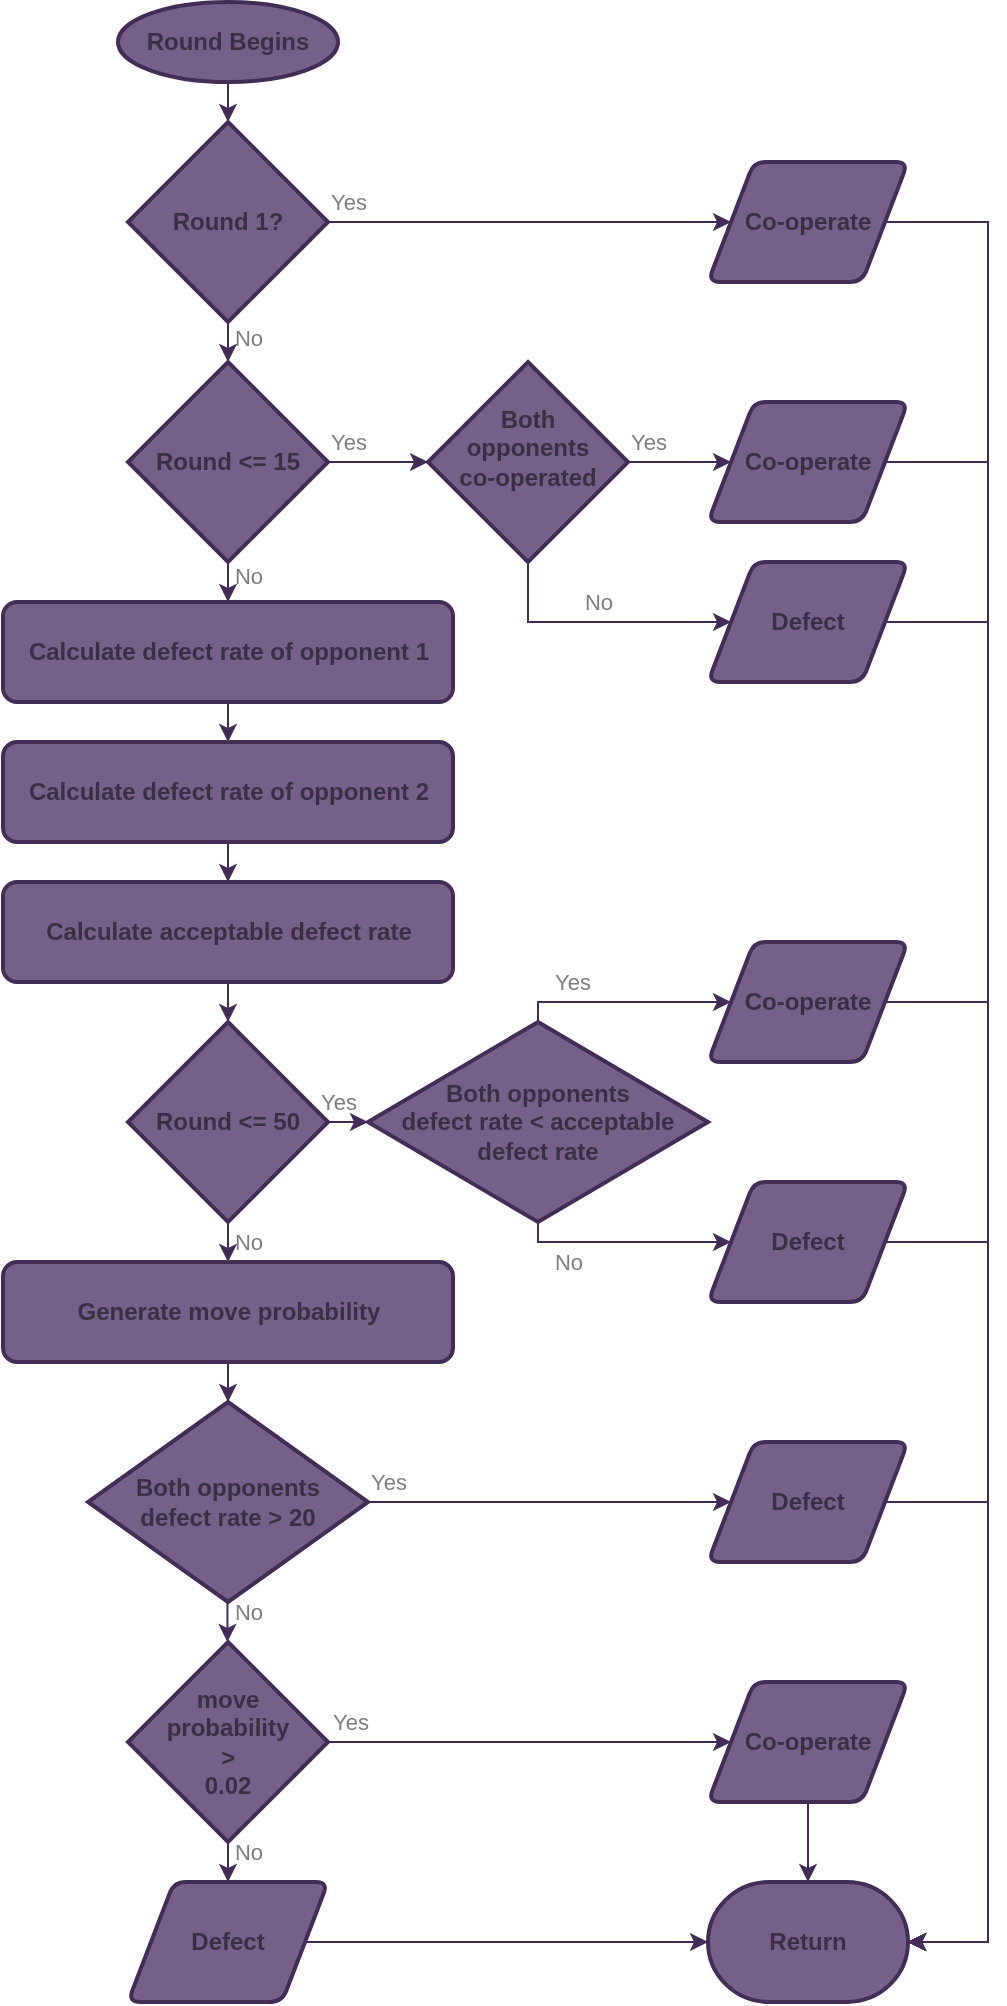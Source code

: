 <mxfile version="15.5.9" type="device"><diagram id="efQ9dRq-ktV1ZV0VR8iU" name="Page-1"><mxGraphModel dx="1483" dy="707" grid="1" gridSize="10" guides="1" tooltips="1" connect="1" arrows="1" fold="1" page="1" pageScale="1" pageWidth="850" pageHeight="1100" math="0" shadow="0"><root><mxCell id="0"/><mxCell id="1" parent="0"/><mxCell id="f58feN9U5HniBtfRSFgn-3" style="edgeStyle=orthogonalEdgeStyle;rounded=0;orthogonalLoop=1;jettySize=auto;html=1;exitX=0.5;exitY=1;exitDx=0;exitDy=0;exitPerimeter=0;fillColor=#76608a;strokeColor=#432D57;fontColor=#000000;fontStyle=1;labelBackgroundColor=none;textOpacity=50;" parent="1" source="f58feN9U5HniBtfRSFgn-1" target="f58feN9U5HniBtfRSFgn-2" edge="1"><mxGeometry relative="1" as="geometry"/></mxCell><mxCell id="f58feN9U5HniBtfRSFgn-1" value="&lt;div&gt;Round Begins&lt;br&gt;&lt;/div&gt;" style="strokeWidth=2;html=1;shape=mxgraph.flowchart.start_2;whiteSpace=wrap;fillColor=#76608a;strokeColor=#432D57;fontColor=#000000;fontStyle=1;labelBackgroundColor=none;textOpacity=50;" parent="1" vertex="1"><mxGeometry x="245" y="40" width="110" height="40" as="geometry"/></mxCell><mxCell id="f58feN9U5HniBtfRSFgn-5" style="edgeStyle=orthogonalEdgeStyle;rounded=0;orthogonalLoop=1;jettySize=auto;html=1;exitX=1;exitY=0.5;exitDx=0;exitDy=0;exitPerimeter=0;entryX=0;entryY=0.5;entryDx=0;entryDy=0;shadow=0;fillColor=#76608a;strokeColor=#432D57;fontColor=#000000;fontStyle=1;labelBackgroundColor=none;textOpacity=50;" parent="1" source="f58feN9U5HniBtfRSFgn-2" target="f58feN9U5HniBtfRSFgn-4" edge="1"><mxGeometry relative="1" as="geometry"/></mxCell><mxCell id="DcCVSWGYjy9HHf2JCldB-6" value="Yes" style="edgeLabel;html=1;align=center;verticalAlign=middle;resizable=0;points=[];labelBackgroundColor=none;fontColor=#000000;textOpacity=50;" vertex="1" connectable="0" parent="f58feN9U5HniBtfRSFgn-5"><mxGeometry x="-0.603" relative="1" as="geometry"><mxPoint x="-30" y="-10" as="offset"/></mxGeometry></mxCell><mxCell id="f58feN9U5HniBtfRSFgn-8" style="edgeStyle=orthogonalEdgeStyle;rounded=0;orthogonalLoop=1;jettySize=auto;html=1;exitX=0.5;exitY=1;exitDx=0;exitDy=0;exitPerimeter=0;entryX=0.5;entryY=0;entryDx=0;entryDy=0;entryPerimeter=0;shadow=0;fillColor=#76608a;strokeColor=#432D57;fontColor=#000000;fontStyle=1;labelBackgroundColor=none;textOpacity=50;" parent="1" source="f58feN9U5HniBtfRSFgn-2" target="f58feN9U5HniBtfRSFgn-6" edge="1"><mxGeometry relative="1" as="geometry"/></mxCell><mxCell id="DcCVSWGYjy9HHf2JCldB-7" value="No" style="edgeLabel;html=1;align=center;verticalAlign=middle;resizable=0;points=[];labelBackgroundColor=none;fontColor=#000000;textOpacity=50;" vertex="1" connectable="0" parent="f58feN9U5HniBtfRSFgn-8"><mxGeometry x="-0.251" relative="1" as="geometry"><mxPoint x="10" as="offset"/></mxGeometry></mxCell><mxCell id="f58feN9U5HniBtfRSFgn-2" value="Round 1?" style="strokeWidth=2;html=1;shape=mxgraph.flowchart.decision;whiteSpace=wrap;fillColor=#76608a;strokeColor=#432D57;fontColor=#000000;fontStyle=1;labelBackgroundColor=none;textOpacity=50;" parent="1" vertex="1"><mxGeometry x="250" y="100" width="100" height="100" as="geometry"/></mxCell><mxCell id="f58feN9U5HniBtfRSFgn-52" style="edgeStyle=orthogonalEdgeStyle;rounded=0;orthogonalLoop=1;jettySize=auto;html=1;exitX=1;exitY=0.5;exitDx=0;exitDy=0;entryX=1;entryY=0.5;entryDx=0;entryDy=0;entryPerimeter=0;shadow=0;fillColor=#76608a;strokeColor=#432D57;fontColor=#000000;fontStyle=1;labelBackgroundColor=none;textOpacity=50;" parent="1" source="f58feN9U5HniBtfRSFgn-4" target="f58feN9U5HniBtfRSFgn-44" edge="1"><mxGeometry relative="1" as="geometry"><Array as="points"><mxPoint x="680" y="150"/><mxPoint x="680" y="1010"/></Array></mxGeometry></mxCell><mxCell id="f58feN9U5HniBtfRSFgn-4" value="Co-operate" style="shape=parallelogram;html=1;strokeWidth=2;perimeter=parallelogramPerimeter;whiteSpace=wrap;rounded=1;arcSize=12;size=0.23;fillColor=#76608a;strokeColor=#432D57;fontColor=#000000;fontStyle=1;labelBackgroundColor=none;textOpacity=50;" parent="1" vertex="1"><mxGeometry x="540" y="120" width="100" height="60" as="geometry"/></mxCell><mxCell id="f58feN9U5HniBtfRSFgn-9" style="edgeStyle=orthogonalEdgeStyle;rounded=0;orthogonalLoop=1;jettySize=auto;html=1;exitX=1;exitY=0.5;exitDx=0;exitDy=0;exitPerimeter=0;entryX=0;entryY=0.5;entryDx=0;entryDy=0;entryPerimeter=0;shadow=0;fillColor=#76608a;strokeColor=#432D57;fontColor=#000000;fontStyle=1;labelBackgroundColor=none;textOpacity=50;" parent="1" source="f58feN9U5HniBtfRSFgn-6" target="f58feN9U5HniBtfRSFgn-7" edge="1"><mxGeometry relative="1" as="geometry"/></mxCell><mxCell id="DcCVSWGYjy9HHf2JCldB-8" value="Yes" style="edgeLabel;html=1;align=center;verticalAlign=middle;resizable=0;points=[];labelBackgroundColor=none;fontColor=#000000;textOpacity=50;" vertex="1" connectable="0" parent="f58feN9U5HniBtfRSFgn-9"><mxGeometry x="-0.157" relative="1" as="geometry"><mxPoint x="-11" y="-10" as="offset"/></mxGeometry></mxCell><mxCell id="f58feN9U5HniBtfRSFgn-19" style="edgeStyle=orthogonalEdgeStyle;rounded=0;orthogonalLoop=1;jettySize=auto;html=1;exitX=0.5;exitY=1;exitDx=0;exitDy=0;exitPerimeter=0;entryX=0.5;entryY=0;entryDx=0;entryDy=0;shadow=0;fillColor=#76608a;strokeColor=#432D57;fontColor=#000000;fontStyle=1;labelBackgroundColor=none;textOpacity=50;" parent="1" source="f58feN9U5HniBtfRSFgn-6" target="f58feN9U5HniBtfRSFgn-16" edge="1"><mxGeometry relative="1" as="geometry"/></mxCell><mxCell id="DcCVSWGYjy9HHf2JCldB-11" value="No" style="edgeLabel;html=1;align=center;verticalAlign=middle;resizable=0;points=[];labelBackgroundColor=none;fontColor=#000000;textOpacity=50;" vertex="1" connectable="0" parent="f58feN9U5HniBtfRSFgn-19"><mxGeometry x="-0.323" relative="1" as="geometry"><mxPoint x="10" as="offset"/></mxGeometry></mxCell><mxCell id="f58feN9U5HniBtfRSFgn-6" value="Round &amp;lt;= 15" style="strokeWidth=2;html=1;shape=mxgraph.flowchart.decision;whiteSpace=wrap;fillColor=#76608a;strokeColor=#432D57;fontColor=#000000;fontStyle=1;labelBackgroundColor=none;textOpacity=50;" parent="1" vertex="1"><mxGeometry x="250" y="220" width="100" height="100" as="geometry"/></mxCell><mxCell id="f58feN9U5HniBtfRSFgn-12" style="edgeStyle=orthogonalEdgeStyle;rounded=0;orthogonalLoop=1;jettySize=auto;html=1;exitX=1;exitY=0.5;exitDx=0;exitDy=0;exitPerimeter=0;entryX=0;entryY=0.5;entryDx=0;entryDy=0;shadow=0;fillColor=#76608a;strokeColor=#432D57;fontColor=#000000;fontStyle=1;labelBackgroundColor=none;textOpacity=50;" parent="1" source="f58feN9U5HniBtfRSFgn-7" target="f58feN9U5HniBtfRSFgn-11" edge="1"><mxGeometry relative="1" as="geometry"/></mxCell><mxCell id="DcCVSWGYjy9HHf2JCldB-9" value="Yes" style="edgeLabel;html=1;align=center;verticalAlign=middle;resizable=0;points=[];labelBackgroundColor=none;fontColor=#000000;textOpacity=50;" vertex="1" connectable="0" parent="f58feN9U5HniBtfRSFgn-12"><mxGeometry x="-0.276" relative="1" as="geometry"><mxPoint x="-9" y="-10" as="offset"/></mxGeometry></mxCell><mxCell id="f58feN9U5HniBtfRSFgn-13" style="edgeStyle=orthogonalEdgeStyle;rounded=0;orthogonalLoop=1;jettySize=auto;html=1;exitX=0.5;exitY=1;exitDx=0;exitDy=0;exitPerimeter=0;entryX=0;entryY=0.5;entryDx=0;entryDy=0;shadow=0;fillColor=#76608a;strokeColor=#432D57;fontColor=#000000;fontStyle=1;labelBackgroundColor=none;textOpacity=50;" parent="1" source="f58feN9U5HniBtfRSFgn-7" target="f58feN9U5HniBtfRSFgn-10" edge="1"><mxGeometry relative="1" as="geometry"><Array as="points"><mxPoint x="450" y="350"/></Array></mxGeometry></mxCell><mxCell id="DcCVSWGYjy9HHf2JCldB-10" value="No" style="edgeLabel;html=1;align=center;verticalAlign=middle;resizable=0;points=[];labelBackgroundColor=none;fontColor=#000000;textOpacity=50;" vertex="1" connectable="0" parent="f58feN9U5HniBtfRSFgn-13"><mxGeometry x="-0.011" y="1" relative="1" as="geometry"><mxPoint y="-9" as="offset"/></mxGeometry></mxCell><mxCell id="f58feN9U5HniBtfRSFgn-7" value="&lt;div&gt;Both &lt;br&gt;&lt;/div&gt;&lt;div&gt;opponents &lt;br&gt;&lt;/div&gt;&lt;div&gt;co-operated&lt;/div&gt;&lt;div&gt;&lt;br&gt;&lt;/div&gt;" style="strokeWidth=2;html=1;shape=mxgraph.flowchart.decision;whiteSpace=wrap;fillColor=#76608a;strokeColor=#432D57;fontColor=#000000;fontStyle=1;labelBackgroundColor=none;textOpacity=50;" parent="1" vertex="1"><mxGeometry x="400" y="220" width="100" height="100" as="geometry"/></mxCell><mxCell id="f58feN9U5HniBtfRSFgn-51" style="edgeStyle=orthogonalEdgeStyle;rounded=0;orthogonalLoop=1;jettySize=auto;html=1;exitX=1;exitY=0.5;exitDx=0;exitDy=0;shadow=0;entryX=1;entryY=0.5;entryDx=0;entryDy=0;entryPerimeter=0;fillColor=#76608a;strokeColor=#432D57;fontColor=#000000;fontStyle=1;labelBackgroundColor=none;textOpacity=50;" parent="1" source="f58feN9U5HniBtfRSFgn-10" target="f58feN9U5HniBtfRSFgn-44" edge="1"><mxGeometry relative="1" as="geometry"><mxPoint x="640" y="1015.6" as="targetPoint"/><Array as="points"><mxPoint x="680" y="350"/><mxPoint x="680" y="1010"/></Array></mxGeometry></mxCell><mxCell id="f58feN9U5HniBtfRSFgn-10" value="Defect" style="shape=parallelogram;html=1;strokeWidth=2;perimeter=parallelogramPerimeter;whiteSpace=wrap;rounded=1;arcSize=12;size=0.23;fillColor=#76608a;strokeColor=#432D57;fontColor=#000000;fontStyle=1;labelBackgroundColor=none;textOpacity=50;" parent="1" vertex="1"><mxGeometry x="540" y="320" width="100" height="60" as="geometry"/></mxCell><mxCell id="f58feN9U5HniBtfRSFgn-53" style="edgeStyle=orthogonalEdgeStyle;rounded=0;orthogonalLoop=1;jettySize=auto;html=1;exitX=1;exitY=0.5;exitDx=0;exitDy=0;entryX=1;entryY=0.5;entryDx=0;entryDy=0;entryPerimeter=0;shadow=0;fillColor=#76608a;strokeColor=#432D57;fontColor=#000000;fontStyle=1;labelBackgroundColor=none;textOpacity=50;" parent="1" source="f58feN9U5HniBtfRSFgn-11" target="f58feN9U5HniBtfRSFgn-44" edge="1"><mxGeometry relative="1" as="geometry"><Array as="points"><mxPoint x="680" y="270"/><mxPoint x="680" y="1010"/></Array></mxGeometry></mxCell><mxCell id="f58feN9U5HniBtfRSFgn-11" value="Co-operate" style="shape=parallelogram;html=1;strokeWidth=2;perimeter=parallelogramPerimeter;whiteSpace=wrap;rounded=1;arcSize=12;size=0.23;fillColor=#76608a;strokeColor=#432D57;fontColor=#000000;fontStyle=1;labelBackgroundColor=none;textOpacity=50;" parent="1" vertex="1"><mxGeometry x="540" y="240" width="100" height="60" as="geometry"/></mxCell><mxCell id="f58feN9U5HniBtfRSFgn-24" style="edgeStyle=orthogonalEdgeStyle;rounded=0;orthogonalLoop=1;jettySize=auto;html=1;exitX=1;exitY=0.5;exitDx=0;exitDy=0;exitPerimeter=0;shadow=0;fillColor=#76608a;strokeColor=#432D57;fontColor=#000000;fontStyle=1;labelBackgroundColor=none;textOpacity=50;" parent="1" source="f58feN9U5HniBtfRSFgn-14" target="f58feN9U5HniBtfRSFgn-23" edge="1"><mxGeometry relative="1" as="geometry"/></mxCell><mxCell id="DcCVSWGYjy9HHf2JCldB-12" value="Yes" style="edgeLabel;html=1;align=center;verticalAlign=middle;resizable=0;points=[];labelBackgroundColor=none;fontColor=#000000;textOpacity=50;" vertex="1" connectable="0" parent="f58feN9U5HniBtfRSFgn-24"><mxGeometry x="0.521" relative="1" as="geometry"><mxPoint x="-1" y="-10" as="offset"/></mxGeometry></mxCell><mxCell id="f58feN9U5HniBtfRSFgn-30" style="edgeStyle=orthogonalEdgeStyle;rounded=0;orthogonalLoop=1;jettySize=auto;html=1;exitX=0.5;exitY=1;exitDx=0;exitDy=0;exitPerimeter=0;shadow=0;fillColor=#76608a;strokeColor=#432D57;fontColor=#000000;fontStyle=1;labelBackgroundColor=none;textOpacity=50;" parent="1" source="f58feN9U5HniBtfRSFgn-14" target="f58feN9U5HniBtfRSFgn-29" edge="1"><mxGeometry relative="1" as="geometry"/></mxCell><mxCell id="DcCVSWGYjy9HHf2JCldB-13" value="No" style="edgeLabel;html=1;align=center;verticalAlign=middle;resizable=0;points=[];labelBackgroundColor=none;fontColor=#000000;textOpacity=50;" vertex="1" connectable="0" parent="f58feN9U5HniBtfRSFgn-30"><mxGeometry x="0.602" relative="1" as="geometry"><mxPoint x="10" y="2" as="offset"/></mxGeometry></mxCell><mxCell id="f58feN9U5HniBtfRSFgn-14" value="Round &amp;lt;= 50" style="strokeWidth=2;html=1;shape=mxgraph.flowchart.decision;whiteSpace=wrap;fillColor=#76608a;strokeColor=#432D57;fontColor=#000000;fontStyle=1;labelBackgroundColor=none;textOpacity=50;" parent="1" vertex="1"><mxGeometry x="250" y="550" width="100" height="100" as="geometry"/></mxCell><mxCell id="f58feN9U5HniBtfRSFgn-21" style="edgeStyle=orthogonalEdgeStyle;rounded=0;orthogonalLoop=1;jettySize=auto;html=1;exitX=0.5;exitY=1;exitDx=0;exitDy=0;entryX=0.5;entryY=0;entryDx=0;entryDy=0;shadow=0;fillColor=#76608a;strokeColor=#432D57;fontColor=#000000;fontStyle=1;labelBackgroundColor=none;textOpacity=50;" parent="1" source="f58feN9U5HniBtfRSFgn-15" target="f58feN9U5HniBtfRSFgn-18" edge="1"><mxGeometry relative="1" as="geometry"/></mxCell><mxCell id="f58feN9U5HniBtfRSFgn-15" value="&lt;div&gt;Calculate defect rate of opponent 2&lt;/div&gt;" style="rounded=1;whiteSpace=wrap;html=1;absoluteArcSize=1;arcSize=14;strokeWidth=2;fillColor=#76608a;strokeColor=#432D57;fontColor=#000000;fontStyle=1;labelBackgroundColor=none;textOpacity=50;" parent="1" vertex="1"><mxGeometry x="187.5" y="410" width="225" height="50" as="geometry"/></mxCell><mxCell id="f58feN9U5HniBtfRSFgn-20" style="edgeStyle=orthogonalEdgeStyle;rounded=0;orthogonalLoop=1;jettySize=auto;html=1;exitX=0.5;exitY=1;exitDx=0;exitDy=0;entryX=0.5;entryY=0;entryDx=0;entryDy=0;shadow=0;fillColor=#76608a;strokeColor=#432D57;fontColor=#000000;fontStyle=1;labelBackgroundColor=none;textOpacity=50;" parent="1" source="f58feN9U5HniBtfRSFgn-16" target="f58feN9U5HniBtfRSFgn-15" edge="1"><mxGeometry relative="1" as="geometry"/></mxCell><mxCell id="f58feN9U5HniBtfRSFgn-16" value="&lt;div&gt;Calculate defect rate of opponent 1&lt;br&gt;&lt;/div&gt;" style="rounded=1;whiteSpace=wrap;html=1;absoluteArcSize=1;arcSize=14;strokeWidth=2;fillColor=#76608a;strokeColor=#432D57;fontColor=#000000;fontStyle=1;labelBackgroundColor=none;textOpacity=50;" parent="1" vertex="1"><mxGeometry x="187.5" y="340" width="225" height="50" as="geometry"/></mxCell><mxCell id="f58feN9U5HniBtfRSFgn-22" style="edgeStyle=orthogonalEdgeStyle;rounded=0;orthogonalLoop=1;jettySize=auto;html=1;exitX=0.5;exitY=1;exitDx=0;exitDy=0;entryX=0.5;entryY=0;entryDx=0;entryDy=0;entryPerimeter=0;shadow=0;fillColor=#76608a;strokeColor=#432D57;fontColor=#000000;fontStyle=1;labelBackgroundColor=none;textOpacity=50;" parent="1" source="f58feN9U5HniBtfRSFgn-18" target="f58feN9U5HniBtfRSFgn-14" edge="1"><mxGeometry relative="1" as="geometry"/></mxCell><mxCell id="f58feN9U5HniBtfRSFgn-18" value="&lt;div&gt;Calculate acceptable defect rate&lt;br&gt;&lt;/div&gt;" style="rounded=1;whiteSpace=wrap;html=1;absoluteArcSize=1;arcSize=14;strokeWidth=2;fillColor=#76608a;strokeColor=#432D57;fontColor=#000000;fontStyle=1;labelBackgroundColor=none;textOpacity=50;" parent="1" vertex="1"><mxGeometry x="187.5" y="480" width="225" height="50" as="geometry"/></mxCell><mxCell id="f58feN9U5HniBtfRSFgn-26" style="edgeStyle=orthogonalEdgeStyle;rounded=0;orthogonalLoop=1;jettySize=auto;html=1;exitX=0.5;exitY=0;exitDx=0;exitDy=0;exitPerimeter=0;entryX=0;entryY=0.5;entryDx=0;entryDy=0;shadow=0;fillColor=#76608a;strokeColor=#432D57;fontColor=#000000;fontStyle=1;labelBackgroundColor=none;textOpacity=50;" parent="1" source="f58feN9U5HniBtfRSFgn-23" target="f58feN9U5HniBtfRSFgn-25" edge="1"><mxGeometry relative="1" as="geometry"><Array as="points"><mxPoint x="455" y="540"/></Array></mxGeometry></mxCell><mxCell id="DcCVSWGYjy9HHf2JCldB-14" value="Yes" style="edgeLabel;html=1;align=center;verticalAlign=middle;resizable=0;points=[];labelBackgroundColor=none;fontColor=#000000;textOpacity=50;" vertex="1" connectable="0" parent="f58feN9U5HniBtfRSFgn-26"><mxGeometry x="-0.502" relative="1" as="geometry"><mxPoint y="-10" as="offset"/></mxGeometry></mxCell><mxCell id="f58feN9U5HniBtfRSFgn-28" style="edgeStyle=orthogonalEdgeStyle;rounded=0;orthogonalLoop=1;jettySize=auto;html=1;exitX=0.5;exitY=1;exitDx=0;exitDy=0;exitPerimeter=0;entryX=0;entryY=0.5;entryDx=0;entryDy=0;shadow=0;fillColor=#76608a;strokeColor=#432D57;fontColor=#000000;fontStyle=1;labelBackgroundColor=none;textOpacity=50;" parent="1" source="f58feN9U5HniBtfRSFgn-23" target="f58feN9U5HniBtfRSFgn-27" edge="1"><mxGeometry relative="1" as="geometry"><Array as="points"><mxPoint x="455" y="660"/></Array></mxGeometry></mxCell><mxCell id="DcCVSWGYjy9HHf2JCldB-15" value="No" style="edgeLabel;html=1;align=center;verticalAlign=middle;resizable=0;points=[];labelBackgroundColor=none;fontColor=#000000;textOpacity=50;" vertex="1" connectable="0" parent="f58feN9U5HniBtfRSFgn-28"><mxGeometry x="-0.306" y="-2" relative="1" as="geometry"><mxPoint x="-12" y="8" as="offset"/></mxGeometry></mxCell><mxCell id="f58feN9U5HniBtfRSFgn-23" value="&lt;div&gt;Both opponents &lt;br&gt;&lt;/div&gt;&lt;div&gt;defect rate &amp;lt; acceptable &lt;br&gt;&lt;/div&gt;&lt;div&gt;defect rate&lt;br&gt;&lt;/div&gt;" style="strokeWidth=2;html=1;shape=mxgraph.flowchart.decision;whiteSpace=wrap;fillColor=#76608a;strokeColor=#432D57;fontColor=#000000;fontStyle=1;labelBackgroundColor=none;textOpacity=50;" parent="1" vertex="1"><mxGeometry x="370" y="550" width="170" height="100" as="geometry"/></mxCell><mxCell id="f58feN9U5HniBtfRSFgn-50" style="edgeStyle=orthogonalEdgeStyle;rounded=0;orthogonalLoop=1;jettySize=auto;html=1;exitX=1;exitY=0.5;exitDx=0;exitDy=0;entryX=1;entryY=0.5;entryDx=0;entryDy=0;entryPerimeter=0;shadow=0;fillColor=#76608a;strokeColor=#432D57;fontColor=#000000;fontStyle=1;labelBackgroundColor=none;textOpacity=50;" parent="1" source="f58feN9U5HniBtfRSFgn-25" target="f58feN9U5HniBtfRSFgn-44" edge="1"><mxGeometry relative="1" as="geometry"><Array as="points"><mxPoint x="680" y="540"/><mxPoint x="680" y="1010"/></Array></mxGeometry></mxCell><mxCell id="f58feN9U5HniBtfRSFgn-25" value="Co-operate" style="shape=parallelogram;html=1;strokeWidth=2;perimeter=parallelogramPerimeter;whiteSpace=wrap;rounded=1;arcSize=12;size=0.23;fillColor=#76608a;strokeColor=#432D57;fontColor=#000000;fontStyle=1;labelBackgroundColor=none;textOpacity=50;" parent="1" vertex="1"><mxGeometry x="540" y="510" width="100" height="60" as="geometry"/></mxCell><mxCell id="f58feN9U5HniBtfRSFgn-49" style="edgeStyle=orthogonalEdgeStyle;rounded=0;orthogonalLoop=1;jettySize=auto;html=1;exitX=1;exitY=0.5;exitDx=0;exitDy=0;shadow=0;entryX=1;entryY=0.5;entryDx=0;entryDy=0;entryPerimeter=0;fillColor=#76608a;strokeColor=#432D57;fontColor=#000000;fontStyle=1;labelBackgroundColor=none;textOpacity=50;" parent="1" source="f58feN9U5HniBtfRSFgn-27" target="f58feN9U5HniBtfRSFgn-44" edge="1"><mxGeometry relative="1" as="geometry"><mxPoint x="700" y="812.8" as="targetPoint"/><Array as="points"><mxPoint x="680" y="660"/><mxPoint x="680" y="1010"/></Array></mxGeometry></mxCell><mxCell id="f58feN9U5HniBtfRSFgn-27" value="Defect" style="shape=parallelogram;html=1;strokeWidth=2;perimeter=parallelogramPerimeter;whiteSpace=wrap;rounded=1;arcSize=12;size=0.23;fillColor=#76608a;strokeColor=#432D57;fontColor=#000000;fontStyle=1;labelBackgroundColor=none;textOpacity=50;" parent="1" vertex="1"><mxGeometry x="540" y="630" width="100" height="60" as="geometry"/></mxCell><mxCell id="f58feN9U5HniBtfRSFgn-37" style="edgeStyle=orthogonalEdgeStyle;rounded=0;orthogonalLoop=1;jettySize=auto;html=1;exitX=0.5;exitY=1;exitDx=0;exitDy=0;entryX=0.5;entryY=0;entryDx=0;entryDy=0;entryPerimeter=0;shadow=0;fillColor=#76608a;strokeColor=#432D57;fontColor=#000000;fontStyle=1;labelBackgroundColor=none;textOpacity=50;" parent="1" source="f58feN9U5HniBtfRSFgn-29" target="f58feN9U5HniBtfRSFgn-36" edge="1"><mxGeometry relative="1" as="geometry"/></mxCell><mxCell id="f58feN9U5HniBtfRSFgn-29" value="&lt;div&gt;Generate move probability&lt;br&gt;&lt;/div&gt;" style="rounded=1;whiteSpace=wrap;html=1;absoluteArcSize=1;arcSize=14;strokeWidth=2;fillColor=#76608a;strokeColor=#432D57;fontColor=#000000;fontStyle=1;labelBackgroundColor=none;textOpacity=50;" parent="1" vertex="1"><mxGeometry x="187.5" y="670" width="225" height="50" as="geometry"/></mxCell><mxCell id="f58feN9U5HniBtfRSFgn-31" style="edgeStyle=orthogonalEdgeStyle;rounded=0;orthogonalLoop=1;jettySize=auto;html=1;exitX=1;exitY=0.5;exitDx=0;exitDy=0;exitPerimeter=0;entryX=0;entryY=0.5;entryDx=0;entryDy=0;shadow=0;fillColor=#76608a;strokeColor=#432D57;fontColor=#000000;fontStyle=1;labelBackgroundColor=none;textOpacity=50;" parent="1" source="f58feN9U5HniBtfRSFgn-36" target="f58feN9U5HniBtfRSFgn-34" edge="1"><mxGeometry relative="1" as="geometry"><mxPoint x="380" y="790.0" as="sourcePoint"/></mxGeometry></mxCell><mxCell id="DcCVSWGYjy9HHf2JCldB-16" value="Yes" style="edgeLabel;html=1;align=center;verticalAlign=middle;resizable=0;points=[];labelBackgroundColor=none;fontColor=#000000;textOpacity=50;" vertex="1" connectable="0" parent="f58feN9U5HniBtfRSFgn-31"><mxGeometry x="-0.359" y="-3" relative="1" as="geometry"><mxPoint x="-48" y="-13" as="offset"/></mxGeometry></mxCell><mxCell id="f58feN9U5HniBtfRSFgn-32" style="edgeStyle=orthogonalEdgeStyle;rounded=0;orthogonalLoop=1;jettySize=auto;html=1;exitX=0.498;exitY=0.974;exitDx=0;exitDy=0;exitPerimeter=0;entryX=0.5;entryY=0;entryDx=0;entryDy=0;shadow=0;entryPerimeter=0;fillColor=#76608a;strokeColor=#432D57;fontColor=#000000;fontStyle=1;labelBackgroundColor=none;textOpacity=50;" parent="1" source="f58feN9U5HniBtfRSFgn-36" target="f58feN9U5HniBtfRSFgn-38" edge="1"><mxGeometry relative="1" as="geometry"><Array as="points"><mxPoint x="300" y="860"/><mxPoint x="300" y="860"/></Array><mxPoint x="300" y="840.0" as="sourcePoint"/><mxPoint x="401.5" y="880" as="targetPoint"/></mxGeometry></mxCell><mxCell id="DcCVSWGYjy9HHf2JCldB-17" value="No" style="edgeLabel;html=1;align=center;verticalAlign=middle;resizable=0;points=[];labelBackgroundColor=none;fontColor=#000000;textOpacity=50;" vertex="1" connectable="0" parent="f58feN9U5HniBtfRSFgn-32"><mxGeometry x="-0.355" relative="1" as="geometry"><mxPoint x="10" as="offset"/></mxGeometry></mxCell><mxCell id="f58feN9U5HniBtfRSFgn-48" style="edgeStyle=orthogonalEdgeStyle;rounded=0;orthogonalLoop=1;jettySize=auto;html=1;exitX=1;exitY=0.5;exitDx=0;exitDy=0;entryX=1;entryY=0.5;entryDx=0;entryDy=0;entryPerimeter=0;shadow=0;fillColor=#76608a;strokeColor=#432D57;fontColor=#000000;fontStyle=1;labelBackgroundColor=none;textOpacity=50;" parent="1" source="f58feN9U5HniBtfRSFgn-34" target="f58feN9U5HniBtfRSFgn-44" edge="1"><mxGeometry relative="1" as="geometry"><Array as="points"><mxPoint x="680" y="790"/><mxPoint x="680" y="1010"/></Array></mxGeometry></mxCell><mxCell id="f58feN9U5HniBtfRSFgn-34" value="Defect" style="shape=parallelogram;html=1;strokeWidth=2;perimeter=parallelogramPerimeter;whiteSpace=wrap;rounded=1;arcSize=12;size=0.23;fillColor=#76608a;strokeColor=#432D57;fontColor=#000000;fontStyle=1;labelBackgroundColor=none;textOpacity=50;" parent="1" vertex="1"><mxGeometry x="540" y="760" width="100" height="60" as="geometry"/></mxCell><mxCell id="f58feN9U5HniBtfRSFgn-36" value="&lt;div&gt;Both opponents &lt;br&gt;&lt;/div&gt;&lt;div&gt;defect rate &amp;gt; 20&lt;/div&gt;" style="strokeWidth=2;html=1;shape=mxgraph.flowchart.decision;whiteSpace=wrap;fillColor=#76608a;strokeColor=#432D57;fontColor=#000000;fontStyle=1;labelBackgroundColor=none;textOpacity=50;" parent="1" vertex="1"><mxGeometry x="230" y="740" width="140" height="100" as="geometry"/></mxCell><mxCell id="f58feN9U5HniBtfRSFgn-42" style="edgeStyle=orthogonalEdgeStyle;rounded=0;orthogonalLoop=1;jettySize=auto;html=1;exitX=1;exitY=0.5;exitDx=0;exitDy=0;exitPerimeter=0;shadow=0;fillColor=#76608a;strokeColor=#432D57;fontColor=#000000;fontStyle=1;labelBackgroundColor=none;textOpacity=50;" parent="1" source="f58feN9U5HniBtfRSFgn-38" target="f58feN9U5HniBtfRSFgn-40" edge="1"><mxGeometry relative="1" as="geometry"/></mxCell><mxCell id="DcCVSWGYjy9HHf2JCldB-18" value="Yes" style="edgeLabel;html=1;align=center;verticalAlign=middle;resizable=0;points=[];labelBackgroundColor=none;fontColor=#000000;textOpacity=50;" vertex="1" connectable="0" parent="f58feN9U5HniBtfRSFgn-42"><mxGeometry x="-0.892" y="-1" relative="1" as="geometry"><mxPoint y="-11" as="offset"/></mxGeometry></mxCell><mxCell id="f58feN9U5HniBtfRSFgn-43" style="edgeStyle=orthogonalEdgeStyle;rounded=0;orthogonalLoop=1;jettySize=auto;html=1;exitX=0.5;exitY=1;exitDx=0;exitDy=0;exitPerimeter=0;entryX=0.5;entryY=0;entryDx=0;entryDy=0;shadow=0;fillColor=#76608a;strokeColor=#432D57;fontColor=#000000;fontStyle=1;labelBackgroundColor=none;textOpacity=50;" parent="1" source="f58feN9U5HniBtfRSFgn-38" target="f58feN9U5HniBtfRSFgn-41" edge="1"><mxGeometry relative="1" as="geometry"/></mxCell><mxCell id="DcCVSWGYjy9HHf2JCldB-19" value="No" style="edgeLabel;html=1;align=center;verticalAlign=middle;resizable=0;points=[];labelBackgroundColor=none;fontColor=#000000;textOpacity=50;" vertex="1" connectable="0" parent="f58feN9U5HniBtfRSFgn-43"><mxGeometry x="-0.57" relative="1" as="geometry"><mxPoint x="10" as="offset"/></mxGeometry></mxCell><mxCell id="f58feN9U5HniBtfRSFgn-38" value="&lt;div&gt;move &lt;br&gt;&lt;/div&gt;&lt;div&gt;probability &lt;br&gt;&lt;/div&gt;&lt;div&gt;&amp;gt;&lt;/div&gt;&lt;div&gt;0.02&lt;br&gt;&lt;/div&gt;" style="strokeWidth=2;html=1;shape=mxgraph.flowchart.decision;whiteSpace=wrap;fillColor=#76608a;strokeColor=#432D57;fontColor=#000000;fontStyle=1;labelBackgroundColor=none;textOpacity=50;" parent="1" vertex="1"><mxGeometry x="250" y="860" width="100" height="100" as="geometry"/></mxCell><mxCell id="f58feN9U5HniBtfRSFgn-47" style="edgeStyle=orthogonalEdgeStyle;rounded=0;orthogonalLoop=1;jettySize=auto;html=1;exitX=0.5;exitY=1;exitDx=0;exitDy=0;entryX=0.5;entryY=0;entryDx=0;entryDy=0;entryPerimeter=0;shadow=0;fillColor=#76608a;strokeColor=#432D57;fontColor=#000000;fontStyle=1;labelBackgroundColor=none;textOpacity=50;" parent="1" source="f58feN9U5HniBtfRSFgn-40" target="f58feN9U5HniBtfRSFgn-44" edge="1"><mxGeometry relative="1" as="geometry"/></mxCell><mxCell id="f58feN9U5HniBtfRSFgn-40" value="Co-operate" style="shape=parallelogram;html=1;strokeWidth=2;perimeter=parallelogramPerimeter;whiteSpace=wrap;rounded=1;arcSize=12;size=0.23;fillColor=#76608a;strokeColor=#432D57;fontColor=#000000;fontStyle=1;labelBackgroundColor=none;textOpacity=50;" parent="1" vertex="1"><mxGeometry x="540" y="880" width="100" height="60" as="geometry"/></mxCell><mxCell id="f58feN9U5HniBtfRSFgn-45" style="edgeStyle=orthogonalEdgeStyle;rounded=0;orthogonalLoop=1;jettySize=auto;html=1;exitX=1;exitY=0.5;exitDx=0;exitDy=0;entryX=0;entryY=0.5;entryDx=0;entryDy=0;entryPerimeter=0;shadow=0;fillColor=#76608a;strokeColor=#432D57;fontColor=#000000;fontStyle=1;labelBackgroundColor=none;textOpacity=50;" parent="1" source="f58feN9U5HniBtfRSFgn-41" target="f58feN9U5HniBtfRSFgn-44" edge="1"><mxGeometry relative="1" as="geometry"/></mxCell><mxCell id="f58feN9U5HniBtfRSFgn-41" value="Defect" style="shape=parallelogram;html=1;strokeWidth=2;perimeter=parallelogramPerimeter;whiteSpace=wrap;rounded=1;arcSize=12;size=0.23;fillColor=#76608a;strokeColor=#432D57;fontColor=#000000;fontStyle=1;labelBackgroundColor=none;textOpacity=50;" parent="1" vertex="1"><mxGeometry x="250" y="980" width="100" height="60" as="geometry"/></mxCell><mxCell id="f58feN9U5HniBtfRSFgn-44" value="Return" style="strokeWidth=2;html=1;shape=mxgraph.flowchart.terminator;whiteSpace=wrap;fillColor=#76608a;strokeColor=#432D57;fontColor=#000000;fontStyle=1;labelBackgroundColor=none;textOpacity=50;" parent="1" vertex="1"><mxGeometry x="540" y="980" width="100" height="60" as="geometry"/></mxCell></root></mxGraphModel></diagram></mxfile>
